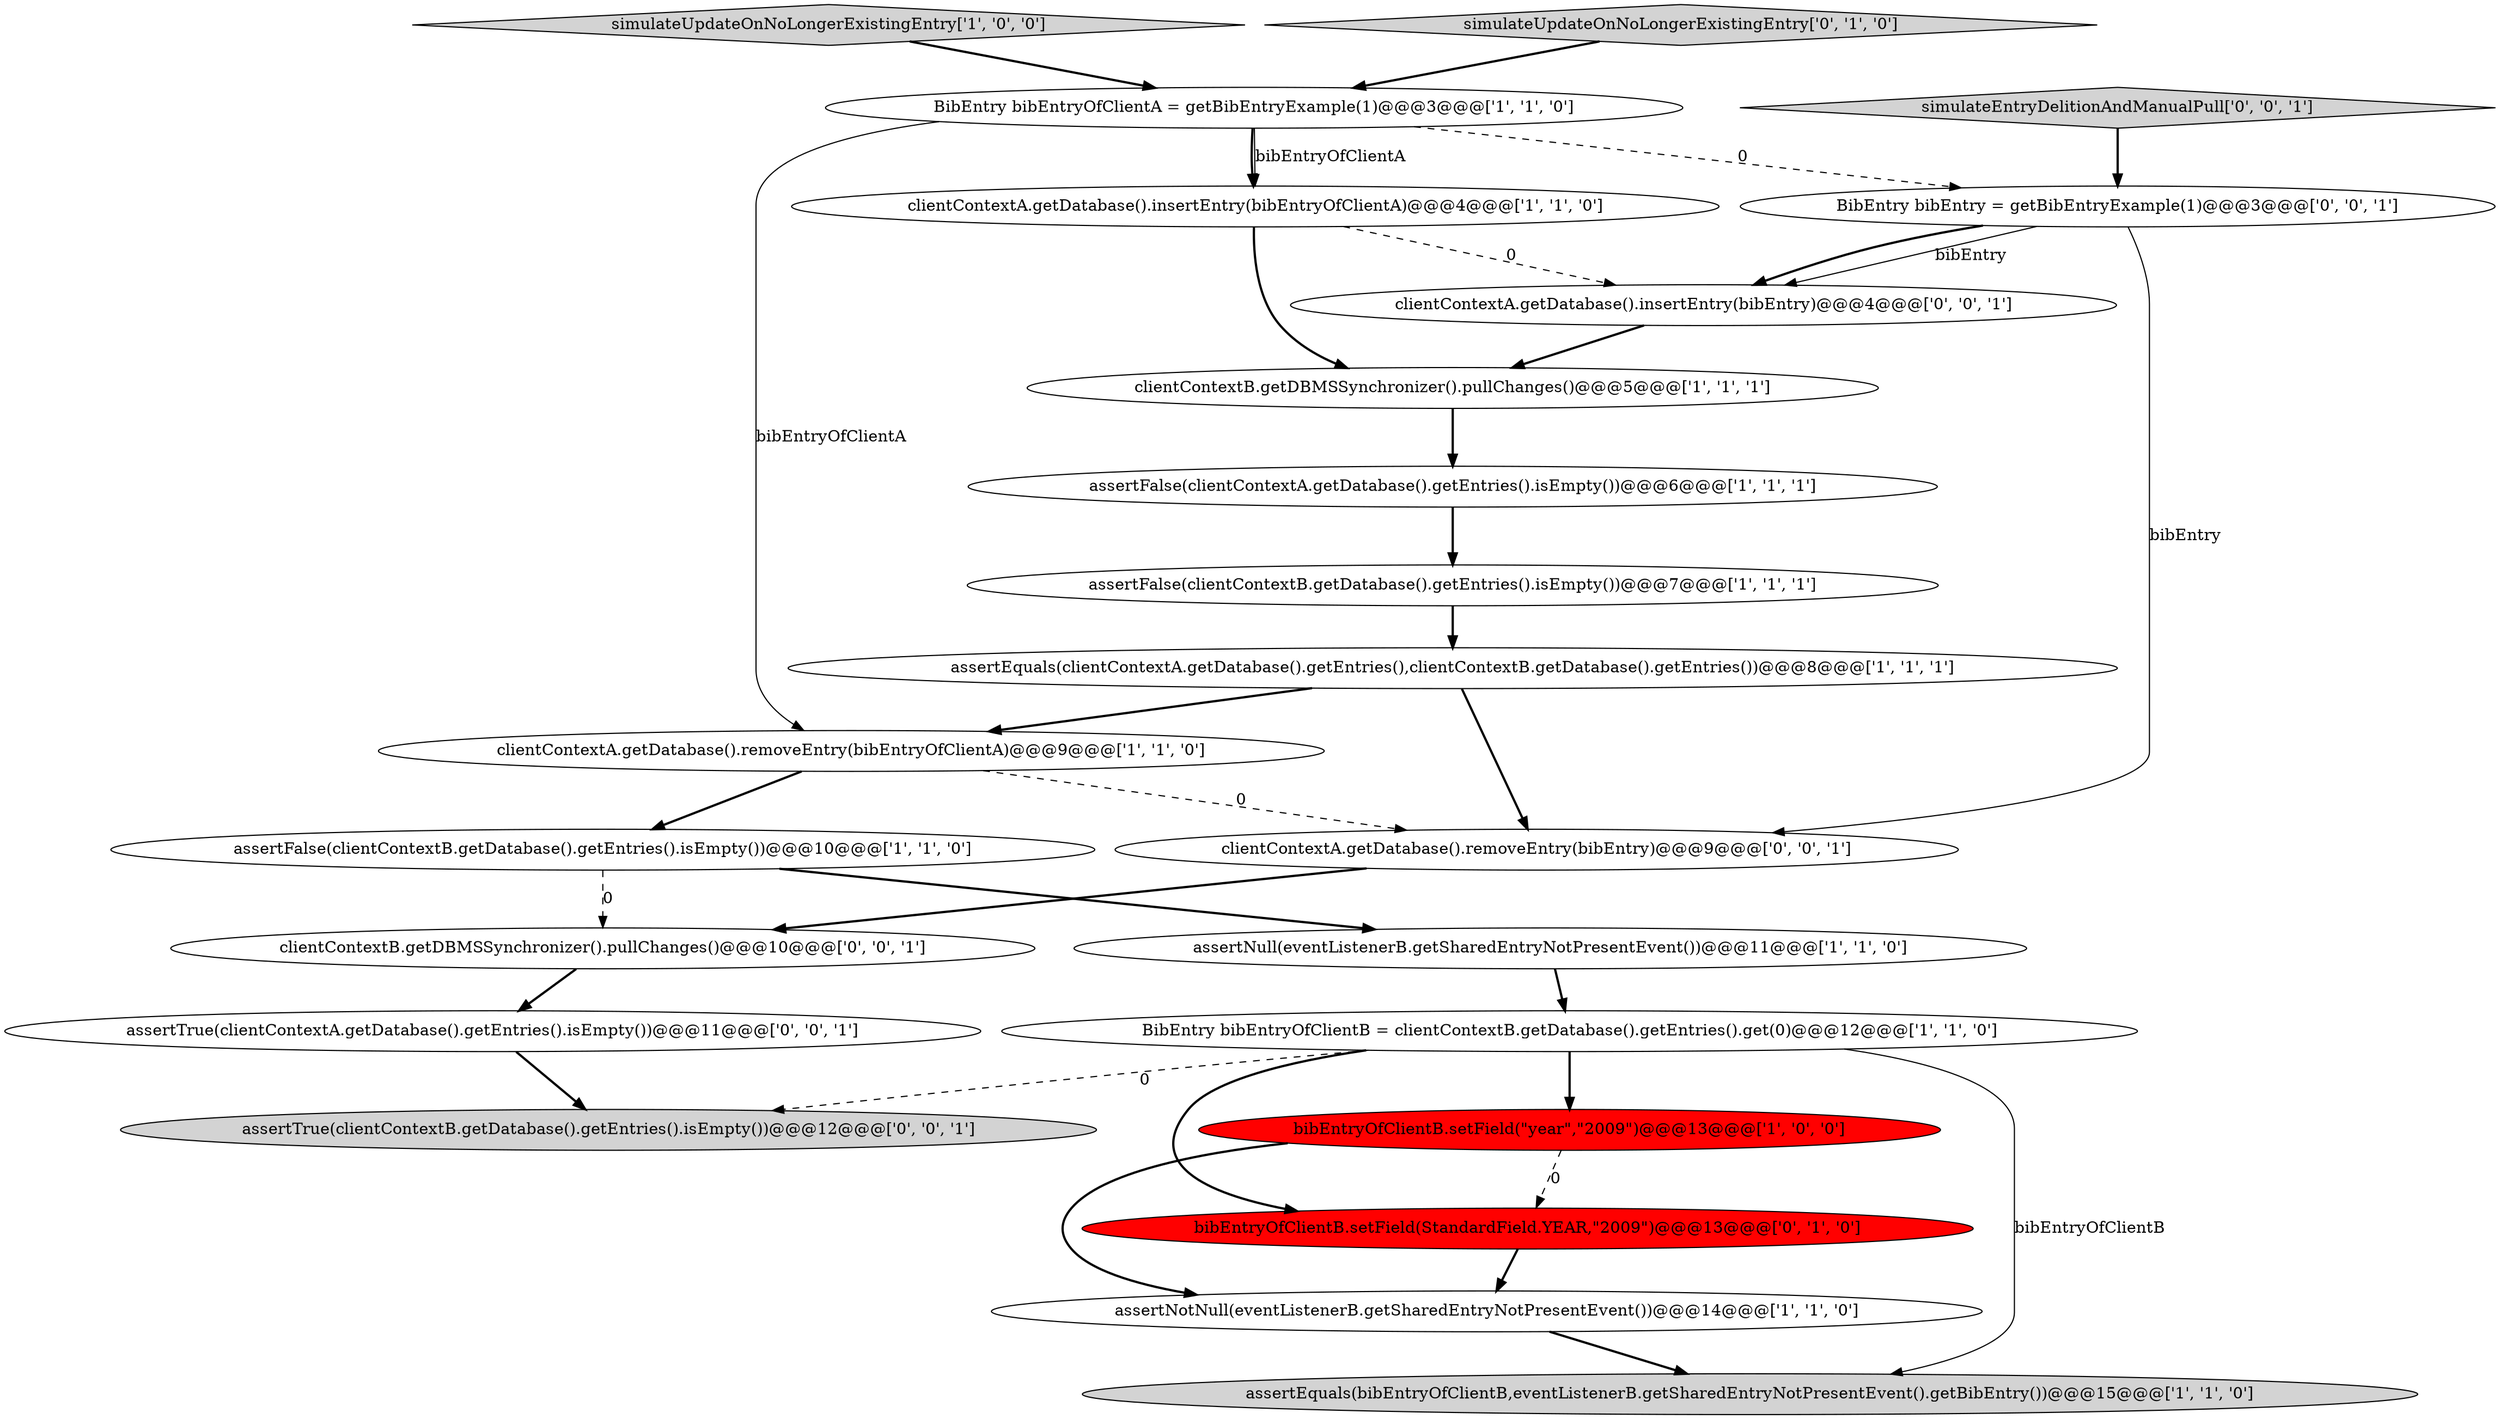 digraph {
6 [style = filled, label = "clientContextA.getDatabase().insertEntry(bibEntryOfClientA)@@@4@@@['1', '1', '0']", fillcolor = white, shape = ellipse image = "AAA0AAABBB1BBB"];
16 [style = filled, label = "assertTrue(clientContextB.getDatabase().getEntries().isEmpty())@@@12@@@['0', '0', '1']", fillcolor = lightgray, shape = ellipse image = "AAA0AAABBB3BBB"];
22 [style = filled, label = "assertTrue(clientContextA.getDatabase().getEntries().isEmpty())@@@11@@@['0', '0', '1']", fillcolor = white, shape = ellipse image = "AAA0AAABBB3BBB"];
9 [style = filled, label = "bibEntryOfClientB.setField(\"year\",\"2009\")@@@13@@@['1', '0', '0']", fillcolor = red, shape = ellipse image = "AAA1AAABBB1BBB"];
3 [style = filled, label = "simulateUpdateOnNoLongerExistingEntry['1', '0', '0']", fillcolor = lightgray, shape = diamond image = "AAA0AAABBB1BBB"];
19 [style = filled, label = "BibEntry bibEntry = getBibEntryExample(1)@@@3@@@['0', '0', '1']", fillcolor = white, shape = ellipse image = "AAA0AAABBB3BBB"];
1 [style = filled, label = "assertEquals(bibEntryOfClientB,eventListenerB.getSharedEntryNotPresentEvent().getBibEntry())@@@15@@@['1', '1', '0']", fillcolor = lightgray, shape = ellipse image = "AAA0AAABBB1BBB"];
11 [style = filled, label = "assertNotNull(eventListenerB.getSharedEntryNotPresentEvent())@@@14@@@['1', '1', '0']", fillcolor = white, shape = ellipse image = "AAA0AAABBB1BBB"];
8 [style = filled, label = "clientContextA.getDatabase().removeEntry(bibEntryOfClientA)@@@9@@@['1', '1', '0']", fillcolor = white, shape = ellipse image = "AAA0AAABBB1BBB"];
20 [style = filled, label = "clientContextB.getDBMSSynchronizer().pullChanges()@@@10@@@['0', '0', '1']", fillcolor = white, shape = ellipse image = "AAA0AAABBB3BBB"];
5 [style = filled, label = "assertEquals(clientContextA.getDatabase().getEntries(),clientContextB.getDatabase().getEntries())@@@8@@@['1', '1', '1']", fillcolor = white, shape = ellipse image = "AAA0AAABBB1BBB"];
15 [style = filled, label = "bibEntryOfClientB.setField(StandardField.YEAR,\"2009\")@@@13@@@['0', '1', '0']", fillcolor = red, shape = ellipse image = "AAA1AAABBB2BBB"];
17 [style = filled, label = "simulateEntryDelitionAndManualPull['0', '0', '1']", fillcolor = lightgray, shape = diamond image = "AAA0AAABBB3BBB"];
18 [style = filled, label = "clientContextA.getDatabase().insertEntry(bibEntry)@@@4@@@['0', '0', '1']", fillcolor = white, shape = ellipse image = "AAA0AAABBB3BBB"];
14 [style = filled, label = "simulateUpdateOnNoLongerExistingEntry['0', '1', '0']", fillcolor = lightgray, shape = diamond image = "AAA0AAABBB2BBB"];
21 [style = filled, label = "clientContextA.getDatabase().removeEntry(bibEntry)@@@9@@@['0', '0', '1']", fillcolor = white, shape = ellipse image = "AAA0AAABBB3BBB"];
12 [style = filled, label = "BibEntry bibEntryOfClientB = clientContextB.getDatabase().getEntries().get(0)@@@12@@@['1', '1', '0']", fillcolor = white, shape = ellipse image = "AAA0AAABBB1BBB"];
7 [style = filled, label = "BibEntry bibEntryOfClientA = getBibEntryExample(1)@@@3@@@['1', '1', '0']", fillcolor = white, shape = ellipse image = "AAA0AAABBB1BBB"];
2 [style = filled, label = "assertNull(eventListenerB.getSharedEntryNotPresentEvent())@@@11@@@['1', '1', '0']", fillcolor = white, shape = ellipse image = "AAA0AAABBB1BBB"];
10 [style = filled, label = "assertFalse(clientContextB.getDatabase().getEntries().isEmpty())@@@7@@@['1', '1', '1']", fillcolor = white, shape = ellipse image = "AAA0AAABBB1BBB"];
0 [style = filled, label = "assertFalse(clientContextB.getDatabase().getEntries().isEmpty())@@@10@@@['1', '1', '0']", fillcolor = white, shape = ellipse image = "AAA0AAABBB1BBB"];
4 [style = filled, label = "clientContextB.getDBMSSynchronizer().pullChanges()@@@5@@@['1', '1', '1']", fillcolor = white, shape = ellipse image = "AAA0AAABBB1BBB"];
13 [style = filled, label = "assertFalse(clientContextA.getDatabase().getEntries().isEmpty())@@@6@@@['1', '1', '1']", fillcolor = white, shape = ellipse image = "AAA0AAABBB1BBB"];
13->10 [style = bold, label=""];
5->8 [style = bold, label=""];
19->18 [style = bold, label=""];
9->11 [style = bold, label=""];
12->1 [style = solid, label="bibEntryOfClientB"];
12->16 [style = dashed, label="0"];
11->1 [style = bold, label=""];
22->16 [style = bold, label=""];
0->2 [style = bold, label=""];
4->13 [style = bold, label=""];
12->15 [style = bold, label=""];
19->21 [style = solid, label="bibEntry"];
7->8 [style = solid, label="bibEntryOfClientA"];
8->21 [style = dashed, label="0"];
12->9 [style = bold, label=""];
0->20 [style = dashed, label="0"];
17->19 [style = bold, label=""];
2->12 [style = bold, label=""];
14->7 [style = bold, label=""];
20->22 [style = bold, label=""];
6->18 [style = dashed, label="0"];
8->0 [style = bold, label=""];
5->21 [style = bold, label=""];
6->4 [style = bold, label=""];
21->20 [style = bold, label=""];
10->5 [style = bold, label=""];
7->6 [style = solid, label="bibEntryOfClientA"];
15->11 [style = bold, label=""];
18->4 [style = bold, label=""];
3->7 [style = bold, label=""];
7->19 [style = dashed, label="0"];
7->6 [style = bold, label=""];
19->18 [style = solid, label="bibEntry"];
9->15 [style = dashed, label="0"];
}

